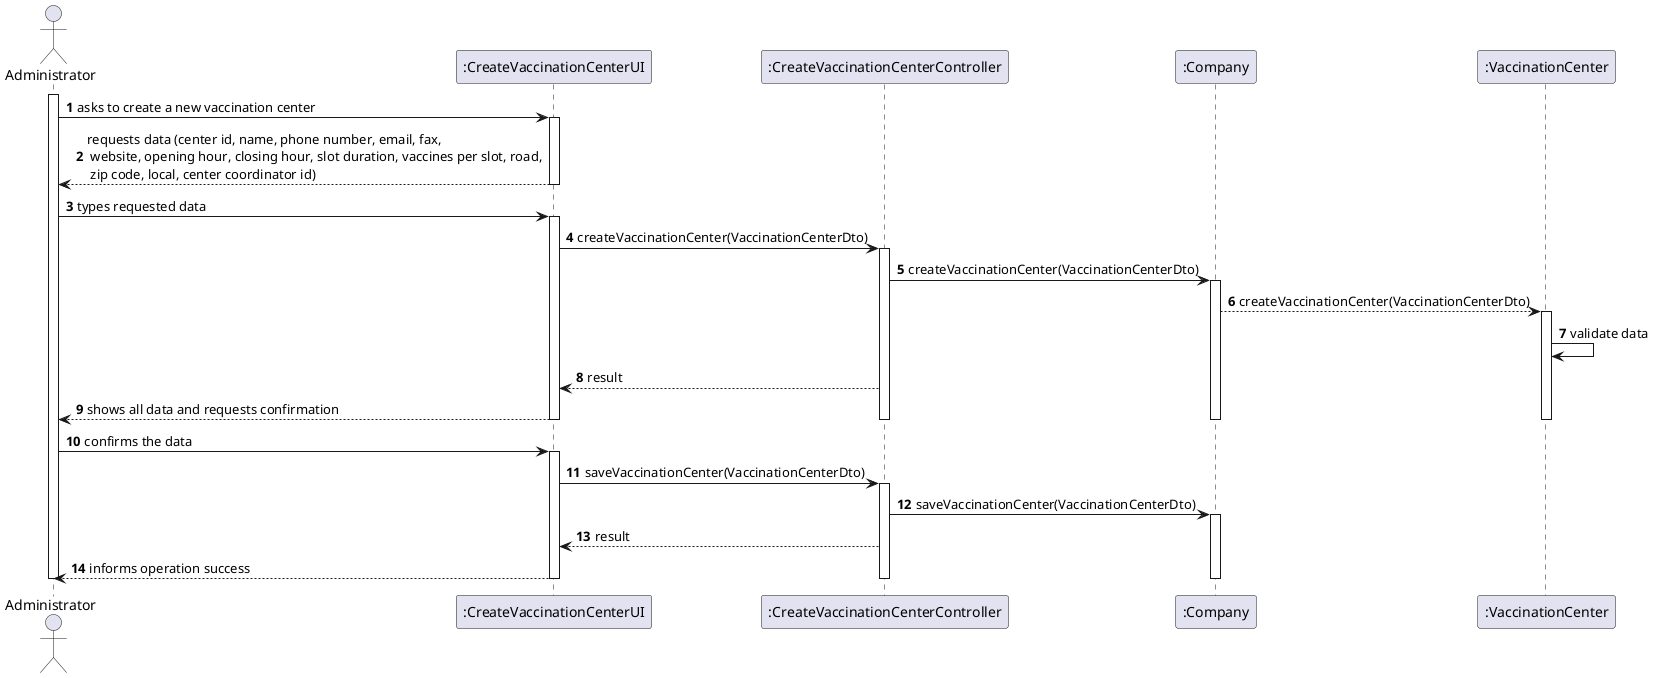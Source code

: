 @startuml
autonumber

actor "Administrator" as A

participant ":CreateVaccinationCenterUI" as UI
participant ":CreateVaccinationCenterController" as CTRL
participant ":Company" as C
participant ":VaccinationCenter" as V

activate A
A -> UI : asks to create a new vaccination center
activate UI

UI --> A : requests data (center id, name, phone number, email, fax,\n website, opening hour, closing hour, slot duration, vaccines per slot, road,\n zip code, local, center coordinator id)
deactivate UI

A -> UI : types requested data
activate UI

UI -> CTRL : createVaccinationCenter(VaccinationCenterDto)
activate CTRL

CTRL -> C : createVaccinationCenter(VaccinationCenterDto)
activate C
C --> V : createVaccinationCenter(VaccinationCenterDto)
activate V
V -> V :  validate data

CTRL --> UI : result

UI --> A: shows all data and requests confirmation

deactivate V
deactivate C
deactivate CTRL
deactivate UI

A -> UI : confirms the data
activate UI
UI -> CTRL : saveVaccinationCenter(VaccinationCenterDto)
activate CTRL
CTRL -> C : saveVaccinationCenter(VaccinationCenterDto)
activate C


CTRL --> UI: result

UI --> A : informs operation success

deactivate C
deactivate CTRL
deactivate UI
deactivate A

@enduml